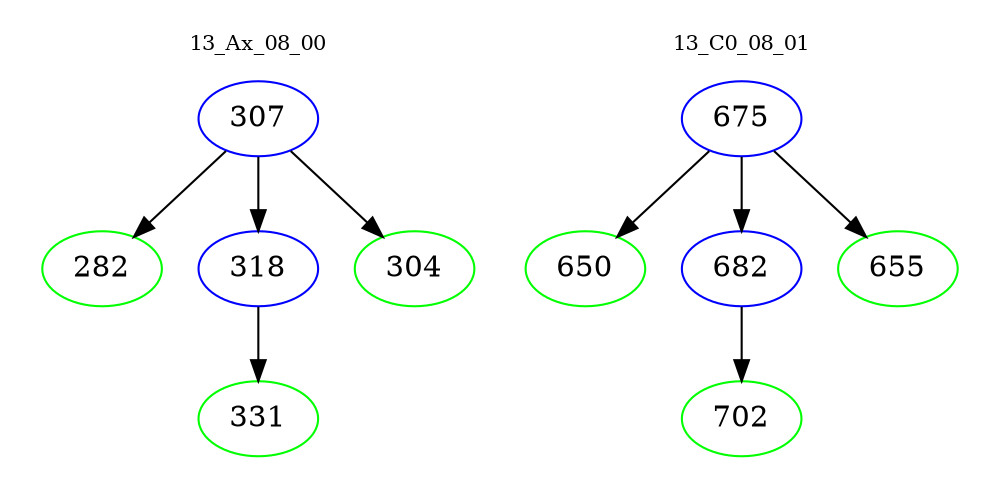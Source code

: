digraph{
subgraph cluster_0 {
color = white
label = "13_Ax_08_00";
fontsize=10;
T0_307 [label="307", color="blue"]
T0_307 -> T0_282 [color="black"]
T0_282 [label="282", color="green"]
T0_307 -> T0_318 [color="black"]
T0_318 [label="318", color="blue"]
T0_318 -> T0_331 [color="black"]
T0_331 [label="331", color="green"]
T0_307 -> T0_304 [color="black"]
T0_304 [label="304", color="green"]
}
subgraph cluster_1 {
color = white
label = "13_C0_08_01";
fontsize=10;
T1_675 [label="675", color="blue"]
T1_675 -> T1_650 [color="black"]
T1_650 [label="650", color="green"]
T1_675 -> T1_682 [color="black"]
T1_682 [label="682", color="blue"]
T1_682 -> T1_702 [color="black"]
T1_702 [label="702", color="green"]
T1_675 -> T1_655 [color="black"]
T1_655 [label="655", color="green"]
}
}
